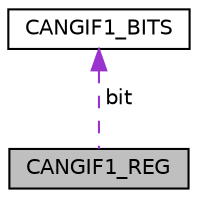 digraph "CANGIF1_REG"
{
  edge [fontname="Helvetica",fontsize="10",labelfontname="Helvetica",labelfontsize="10"];
  node [fontname="Helvetica",fontsize="10",shape=record];
  Node1 [label="CANGIF1_REG",height=0.2,width=0.4,color="black", fillcolor="grey75", style="filled", fontcolor="black"];
  Node2 -> Node1 [dir="back",color="darkorchid3",fontsize="10",style="dashed",label=" bit" ,fontname="Helvetica"];
  Node2 [label="CANGIF1_BITS",height=0.2,width=0.4,color="black", fillcolor="white", style="filled",URL="$struct_c_a_n_g_i_f1___b_i_t_s.html"];
}
